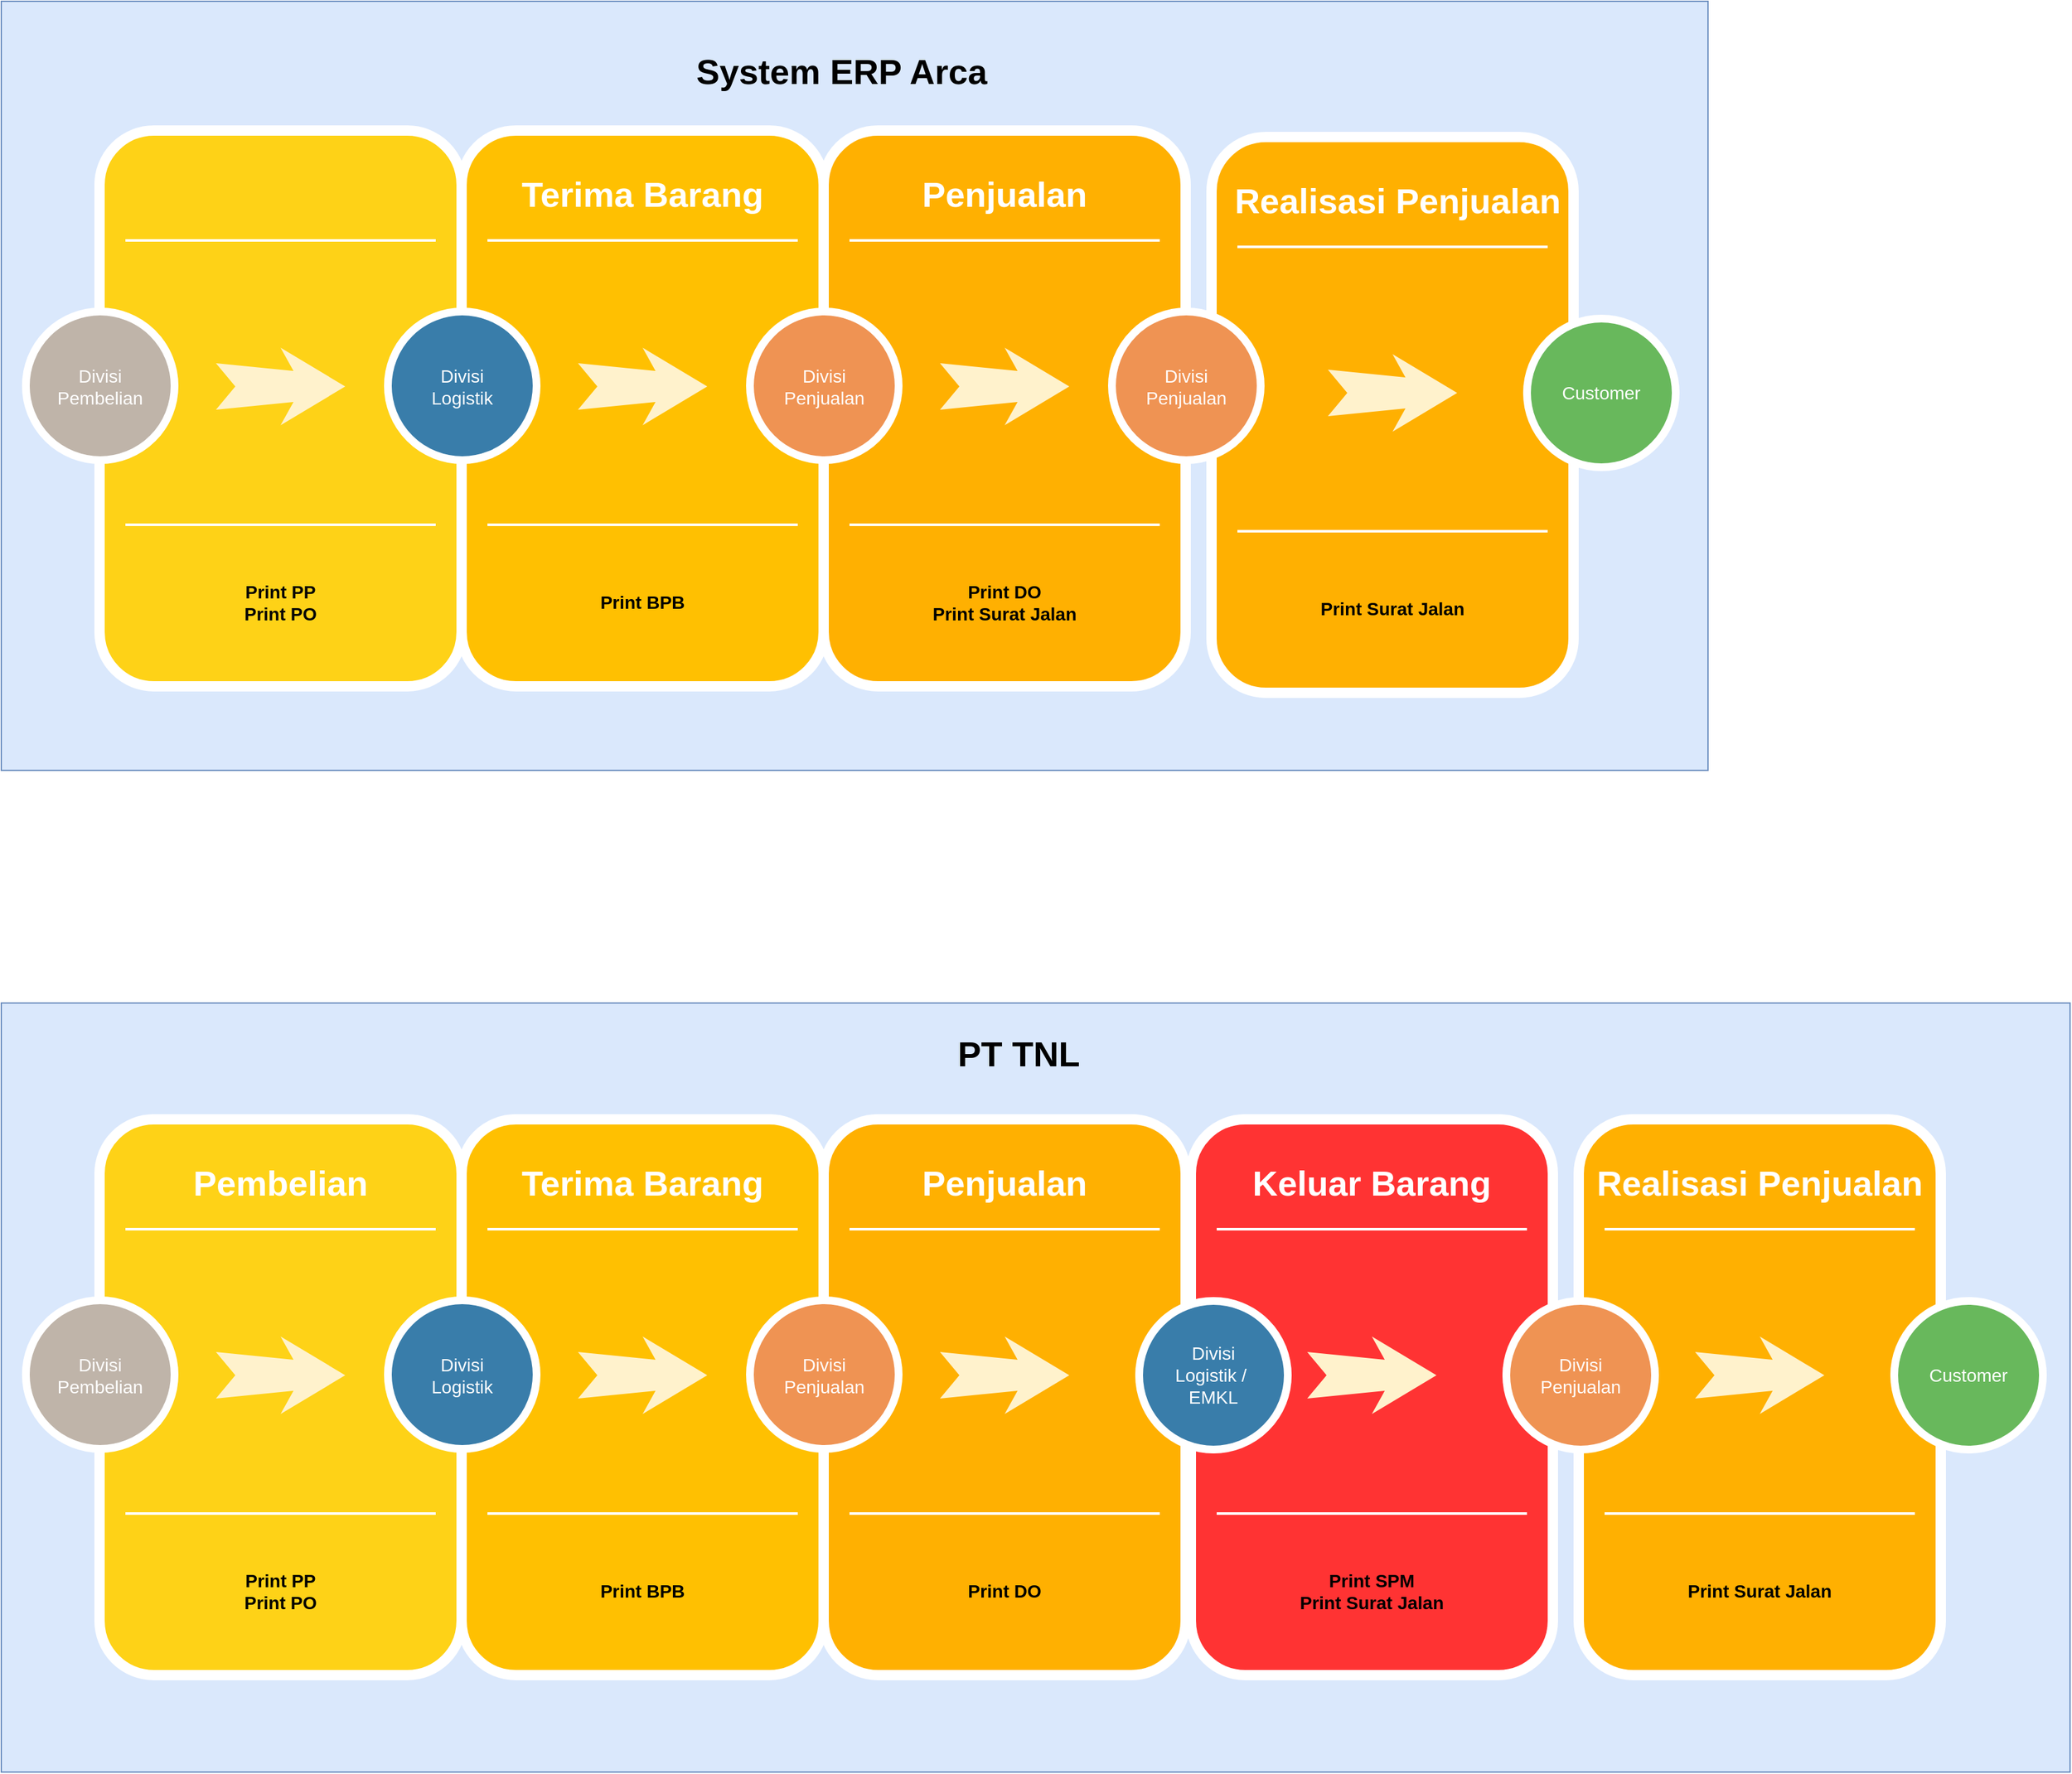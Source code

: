<mxfile version="21.0.6" type="github">
  <diagram name="Flow TNL" id="12e1b939-464a-85fe-373e-61e167be1490">
    <mxGraphModel dx="1857" dy="990" grid="1" gridSize="10" guides="1" tooltips="1" connect="1" arrows="1" fold="1" page="1" pageScale="1.5" pageWidth="1169" pageHeight="826" background="none" math="0" shadow="0">
      <root>
        <mxCell id="0" />
        <mxCell id="1" parent="0" />
        <mxCell id="8H5z0bGd2YHfDFZXJcyK-37" value="" style="text;html=1;strokeColor=#6c8ebf;fillColor=#dae8fc;align=center;verticalAlign=middle;whiteSpace=wrap;rounded=0;shadow=0;fontSize=27;fontStyle=1" vertex="1" parent="1">
          <mxGeometry x="240" y="1080" width="1600" height="595" as="geometry" />
        </mxCell>
        <mxCell id="8H5z0bGd2YHfDFZXJcyK-36" value="" style="text;html=1;strokeColor=#6c8ebf;fillColor=#dae8fc;align=center;verticalAlign=middle;whiteSpace=wrap;rounded=0;shadow=0;fontSize=27;fontStyle=1" vertex="1" parent="1">
          <mxGeometry x="240" y="305" width="1320" height="595" as="geometry" />
        </mxCell>
        <mxCell id="60da8b9f42644d3a-2" value="" style="whiteSpace=wrap;html=1;rounded=1;shadow=0;strokeWidth=8;fontSize=20;align=center;fillColor=#FED217;strokeColor=#FFFFFF;" parent="1" vertex="1">
          <mxGeometry x="316" y="405" width="280" height="430" as="geometry" />
        </mxCell>
        <mxCell id="60da8b9f42644d3a-3" value="&lt;font color=&quot;#000000&quot;&gt;System ERP Arca&lt;/font&gt;" style="text;html=1;strokeColor=none;fillColor=none;align=center;verticalAlign=middle;whiteSpace=wrap;rounded=0;shadow=0;fontSize=27;fontColor=#FFFFFF;fontStyle=1" parent="1" vertex="1">
          <mxGeometry x="750" y="330" width="280" height="60" as="geometry" />
        </mxCell>
        <mxCell id="60da8b9f42644d3a-4" value="Print PP&lt;br&gt;Print PO" style="text;html=1;strokeColor=none;fillColor=none;align=center;verticalAlign=middle;whiteSpace=wrap;rounded=0;shadow=0;fontSize=14;fontColor=#050505;fontStyle=1" parent="1" vertex="1">
          <mxGeometry x="316" y="725" width="280" height="90" as="geometry" />
        </mxCell>
        <mxCell id="60da8b9f42644d3a-6" value="" style="line;strokeWidth=2;html=1;rounded=0;shadow=0;fontSize=27;align=center;fillColor=none;strokeColor=#FFFFFF;" parent="1" vertex="1">
          <mxGeometry x="336" y="485" width="240" height="10" as="geometry" />
        </mxCell>
        <mxCell id="60da8b9f42644d3a-7" value="" style="line;strokeWidth=2;html=1;rounded=0;shadow=0;fontSize=27;align=center;fillColor=none;strokeColor=#FFFFFF;" parent="1" vertex="1">
          <mxGeometry x="336" y="705" width="240" height="10" as="geometry" />
        </mxCell>
        <mxCell id="60da8b9f42644d3a-8" value="Divisi&lt;br&gt;Pembelian" style="ellipse;whiteSpace=wrap;html=1;rounded=0;shadow=0;strokeWidth=6;fontSize=14;align=center;fillColor=#BFB4A9;strokeColor=#FFFFFF;fontColor=#FFFFFF;" parent="1" vertex="1">
          <mxGeometry x="259" y="545" width="115" height="115" as="geometry" />
        </mxCell>
        <mxCell id="60da8b9f42644d3a-9" value="" style="html=1;shadow=0;dashed=0;align=center;verticalAlign=middle;shape=mxgraph.arrows2.stylisedArrow;dy=0.6;dx=40;notch=15;feather=0.4;rounded=0;strokeWidth=1;fontSize=27;strokeColor=none;fillColor=#fff2cc;" parent="1" vertex="1">
          <mxGeometry x="406" y="573" width="100" height="60" as="geometry" />
        </mxCell>
        <mxCell id="60da8b9f42644d3a-17" value="" style="whiteSpace=wrap;html=1;rounded=1;shadow=0;strokeWidth=8;fontSize=20;align=center;fillColor=#FFC001;strokeColor=#FFFFFF;" parent="1" vertex="1">
          <mxGeometry x="596" y="405" width="280" height="430" as="geometry" />
        </mxCell>
        <mxCell id="60da8b9f42644d3a-18" value="Terima Barang" style="text;html=1;strokeColor=none;fillColor=none;align=center;verticalAlign=middle;whiteSpace=wrap;rounded=0;shadow=0;fontSize=27;fontColor=#FFFFFF;fontStyle=1" parent="1" vertex="1">
          <mxGeometry x="596" y="425" width="280" height="60" as="geometry" />
        </mxCell>
        <mxCell id="60da8b9f42644d3a-19" value="Print BPB" style="text;html=1;strokeColor=none;fillColor=none;align=center;verticalAlign=middle;whiteSpace=wrap;rounded=0;shadow=0;fontSize=14;fontColor=#000000;fontStyle=1" parent="1" vertex="1">
          <mxGeometry x="596" y="725" width="280" height="90" as="geometry" />
        </mxCell>
        <mxCell id="60da8b9f42644d3a-20" value="" style="line;strokeWidth=2;html=1;rounded=0;shadow=0;fontSize=27;align=center;fillColor=none;strokeColor=#FFFFFF;" parent="1" vertex="1">
          <mxGeometry x="616" y="485" width="240" height="10" as="geometry" />
        </mxCell>
        <mxCell id="60da8b9f42644d3a-21" value="" style="line;strokeWidth=2;html=1;rounded=0;shadow=0;fontSize=27;align=center;fillColor=none;strokeColor=#FFFFFF;" parent="1" vertex="1">
          <mxGeometry x="616" y="705" width="240" height="10" as="geometry" />
        </mxCell>
        <mxCell id="60da8b9f42644d3a-22" value="Divisi&lt;br&gt;Logistik" style="ellipse;whiteSpace=wrap;html=1;rounded=0;shadow=0;strokeWidth=6;fontSize=14;align=center;fillColor=#397DAA;strokeColor=#FFFFFF;fontColor=#FFFFFF;" parent="1" vertex="1">
          <mxGeometry x="539" y="545" width="115" height="115" as="geometry" />
        </mxCell>
        <mxCell id="60da8b9f42644d3a-23" value="" style="html=1;shadow=0;dashed=0;align=center;verticalAlign=middle;shape=mxgraph.arrows2.stylisedArrow;dy=0.6;dx=40;notch=15;feather=0.4;rounded=0;strokeWidth=1;fontSize=27;strokeColor=none;fillColor=#fff2cc;" parent="1" vertex="1">
          <mxGeometry x="686" y="573" width="100" height="60" as="geometry" />
        </mxCell>
        <mxCell id="60da8b9f42644d3a-24" value="" style="whiteSpace=wrap;html=1;rounded=1;shadow=0;strokeWidth=8;fontSize=20;align=center;fillColor=#FFB001;strokeColor=#FFFFFF;" parent="1" vertex="1">
          <mxGeometry x="876" y="405" width="280" height="430" as="geometry" />
        </mxCell>
        <mxCell id="60da8b9f42644d3a-25" value="Penjualan" style="text;html=1;strokeColor=none;fillColor=none;align=center;verticalAlign=middle;whiteSpace=wrap;rounded=0;shadow=0;fontSize=27;fontColor=#FFFFFF;fontStyle=1" parent="1" vertex="1">
          <mxGeometry x="876" y="425" width="280" height="60" as="geometry" />
        </mxCell>
        <mxCell id="60da8b9f42644d3a-26" value="Print DO&lt;br&gt;Print Surat Jalan" style="text;html=1;strokeColor=none;fillColor=none;align=center;verticalAlign=middle;whiteSpace=wrap;rounded=0;shadow=0;fontSize=14;fontColor=#000000;fontStyle=1" parent="1" vertex="1">
          <mxGeometry x="876" y="725" width="280" height="90" as="geometry" />
        </mxCell>
        <mxCell id="60da8b9f42644d3a-27" value="" style="line;strokeWidth=2;html=1;rounded=0;shadow=0;fontSize=27;align=center;fillColor=none;strokeColor=#FFFFFF;" parent="1" vertex="1">
          <mxGeometry x="896" y="485" width="240" height="10" as="geometry" />
        </mxCell>
        <mxCell id="60da8b9f42644d3a-28" value="" style="line;strokeWidth=2;html=1;rounded=0;shadow=0;fontSize=27;align=center;fillColor=none;strokeColor=#FFFFFF;" parent="1" vertex="1">
          <mxGeometry x="896" y="705" width="240" height="10" as="geometry" />
        </mxCell>
        <mxCell id="60da8b9f42644d3a-29" value="Divisi&lt;br&gt;Penjualan" style="ellipse;whiteSpace=wrap;html=1;rounded=0;shadow=0;strokeWidth=6;fontSize=14;align=center;fillColor=#EF9353;strokeColor=#FFFFFF;fontColor=#FFFFFF;" parent="1" vertex="1">
          <mxGeometry x="819" y="545" width="115" height="115" as="geometry" />
        </mxCell>
        <mxCell id="60da8b9f42644d3a-30" value="" style="html=1;shadow=0;dashed=0;align=center;verticalAlign=middle;shape=mxgraph.arrows2.stylisedArrow;dy=0.6;dx=40;notch=15;feather=0.4;rounded=0;strokeWidth=1;fontSize=27;strokeColor=none;fillColor=#fff2cc;" parent="1" vertex="1">
          <mxGeometry x="966" y="573" width="100" height="60" as="geometry" />
        </mxCell>
        <mxCell id="60da8b9f42644d3a-34" value="" style="line;strokeWidth=2;html=1;rounded=0;shadow=0;fontSize=27;align=center;fillColor=none;strokeColor=#FFFFFF;" parent="1" vertex="1">
          <mxGeometry x="1176" y="485" width="240" height="10" as="geometry" />
        </mxCell>
        <mxCell id="60da8b9f42644d3a-35" value="" style="line;strokeWidth=2;html=1;rounded=0;shadow=0;fontSize=27;align=center;fillColor=none;strokeColor=#FFFFFF;" parent="1" vertex="1">
          <mxGeometry x="1176" y="705" width="240" height="10" as="geometry" />
        </mxCell>
        <mxCell id="8H5z0bGd2YHfDFZXJcyK-1" value="" style="whiteSpace=wrap;html=1;rounded=1;shadow=0;strokeWidth=8;fontSize=20;align=center;fillColor=#FED217;strokeColor=#FFFFFF;" vertex="1" parent="1">
          <mxGeometry x="316" y="1170" width="280" height="430" as="geometry" />
        </mxCell>
        <mxCell id="8H5z0bGd2YHfDFZXJcyK-2" value="Pembelian" style="text;html=1;strokeColor=none;fillColor=none;align=center;verticalAlign=middle;whiteSpace=wrap;rounded=0;shadow=0;fontSize=27;fontColor=#FFFFFF;fontStyle=1" vertex="1" parent="1">
          <mxGeometry x="316" y="1190" width="280" height="60" as="geometry" />
        </mxCell>
        <mxCell id="8H5z0bGd2YHfDFZXJcyK-3" value="Print PP&lt;br style=&quot;border-color: var(--border-color);&quot;&gt;Print PO" style="text;html=1;strokeColor=none;fillColor=none;align=center;verticalAlign=middle;whiteSpace=wrap;rounded=0;shadow=0;fontSize=14;fontColor=#000000;fontStyle=1" vertex="1" parent="1">
          <mxGeometry x="316" y="1490" width="280" height="90" as="geometry" />
        </mxCell>
        <mxCell id="8H5z0bGd2YHfDFZXJcyK-4" value="" style="line;strokeWidth=2;html=1;rounded=0;shadow=0;fontSize=27;align=center;fillColor=none;strokeColor=#FFFFFF;" vertex="1" parent="1">
          <mxGeometry x="336" y="1250" width="240" height="10" as="geometry" />
        </mxCell>
        <mxCell id="8H5z0bGd2YHfDFZXJcyK-5" value="" style="line;strokeWidth=2;html=1;rounded=0;shadow=0;fontSize=27;align=center;fillColor=none;strokeColor=#FFFFFF;" vertex="1" parent="1">
          <mxGeometry x="336" y="1470" width="240" height="10" as="geometry" />
        </mxCell>
        <mxCell id="8H5z0bGd2YHfDFZXJcyK-6" value="Divisi&lt;br style=&quot;border-color: var(--border-color);&quot;&gt;Pembelian" style="ellipse;whiteSpace=wrap;html=1;rounded=0;shadow=0;strokeWidth=6;fontSize=14;align=center;fillColor=#BFB4A9;strokeColor=#FFFFFF;fontColor=#FFFFFF;" vertex="1" parent="1">
          <mxGeometry x="259" y="1310" width="115" height="115" as="geometry" />
        </mxCell>
        <mxCell id="8H5z0bGd2YHfDFZXJcyK-7" value="" style="html=1;shadow=0;dashed=0;align=center;verticalAlign=middle;shape=mxgraph.arrows2.stylisedArrow;dy=0.6;dx=40;notch=15;feather=0.4;rounded=0;strokeWidth=1;fontSize=27;strokeColor=none;fillColor=#fff2cc;" vertex="1" parent="1">
          <mxGeometry x="406" y="1338" width="100" height="60" as="geometry" />
        </mxCell>
        <mxCell id="8H5z0bGd2YHfDFZXJcyK-8" value="" style="whiteSpace=wrap;html=1;rounded=1;shadow=0;strokeWidth=8;fontSize=20;align=center;fillColor=#FFC001;strokeColor=#FFFFFF;" vertex="1" parent="1">
          <mxGeometry x="596" y="1170" width="280" height="430" as="geometry" />
        </mxCell>
        <mxCell id="8H5z0bGd2YHfDFZXJcyK-9" value="Terima Barang" style="text;html=1;strokeColor=none;fillColor=none;align=center;verticalAlign=middle;whiteSpace=wrap;rounded=0;shadow=0;fontSize=27;fontColor=#FFFFFF;fontStyle=1" vertex="1" parent="1">
          <mxGeometry x="596" y="1190" width="280" height="60" as="geometry" />
        </mxCell>
        <mxCell id="8H5z0bGd2YHfDFZXJcyK-10" value="Print BPB" style="text;html=1;strokeColor=none;fillColor=none;align=center;verticalAlign=middle;whiteSpace=wrap;rounded=0;shadow=0;fontSize=14;fontColor=#000000;fontStyle=1" vertex="1" parent="1">
          <mxGeometry x="596" y="1490" width="280" height="90" as="geometry" />
        </mxCell>
        <mxCell id="8H5z0bGd2YHfDFZXJcyK-11" value="" style="line;strokeWidth=2;html=1;rounded=0;shadow=0;fontSize=27;align=center;fillColor=none;strokeColor=#FFFFFF;" vertex="1" parent="1">
          <mxGeometry x="616" y="1250" width="240" height="10" as="geometry" />
        </mxCell>
        <mxCell id="8H5z0bGd2YHfDFZXJcyK-12" value="" style="line;strokeWidth=2;html=1;rounded=0;shadow=0;fontSize=27;align=center;fillColor=none;strokeColor=#FFFFFF;" vertex="1" parent="1">
          <mxGeometry x="616" y="1470" width="240" height="10" as="geometry" />
        </mxCell>
        <mxCell id="8H5z0bGd2YHfDFZXJcyK-13" value="Divisi&lt;br style=&quot;border-color: var(--border-color);&quot;&gt;Logistik" style="ellipse;whiteSpace=wrap;html=1;rounded=0;shadow=0;strokeWidth=6;fontSize=14;align=center;fillColor=#397DAA;strokeColor=#FFFFFF;fontColor=#FFFFFF;" vertex="1" parent="1">
          <mxGeometry x="539" y="1310" width="115" height="115" as="geometry" />
        </mxCell>
        <mxCell id="8H5z0bGd2YHfDFZXJcyK-14" value="" style="html=1;shadow=0;dashed=0;align=center;verticalAlign=middle;shape=mxgraph.arrows2.stylisedArrow;dy=0.6;dx=40;notch=15;feather=0.4;rounded=0;strokeWidth=1;fontSize=27;strokeColor=none;fillColor=#fff2cc;" vertex="1" parent="1">
          <mxGeometry x="686" y="1338" width="100" height="60" as="geometry" />
        </mxCell>
        <mxCell id="8H5z0bGd2YHfDFZXJcyK-15" value="" style="whiteSpace=wrap;html=1;rounded=1;shadow=0;strokeWidth=8;fontSize=20;align=center;fillColor=#FFB001;strokeColor=#FFFFFF;" vertex="1" parent="1">
          <mxGeometry x="876" y="1170" width="280" height="430" as="geometry" />
        </mxCell>
        <mxCell id="8H5z0bGd2YHfDFZXJcyK-16" value="Penjualan" style="text;html=1;strokeColor=none;fillColor=none;align=center;verticalAlign=middle;whiteSpace=wrap;rounded=0;shadow=0;fontSize=27;fontColor=#FFFFFF;fontStyle=1" vertex="1" parent="1">
          <mxGeometry x="876" y="1190" width="280" height="60" as="geometry" />
        </mxCell>
        <mxCell id="8H5z0bGd2YHfDFZXJcyK-17" value="Print DO" style="text;html=1;strokeColor=none;fillColor=none;align=center;verticalAlign=middle;whiteSpace=wrap;rounded=0;shadow=0;fontSize=14;fontColor=#000000;fontStyle=1" vertex="1" parent="1">
          <mxGeometry x="876" y="1490" width="280" height="90" as="geometry" />
        </mxCell>
        <mxCell id="8H5z0bGd2YHfDFZXJcyK-18" value="" style="line;strokeWidth=2;html=1;rounded=0;shadow=0;fontSize=27;align=center;fillColor=none;strokeColor=#FFFFFF;" vertex="1" parent="1">
          <mxGeometry x="896" y="1250" width="240" height="10" as="geometry" />
        </mxCell>
        <mxCell id="8H5z0bGd2YHfDFZXJcyK-19" value="" style="line;strokeWidth=2;html=1;rounded=0;shadow=0;fontSize=27;align=center;fillColor=none;strokeColor=#FFFFFF;" vertex="1" parent="1">
          <mxGeometry x="896" y="1470" width="240" height="10" as="geometry" />
        </mxCell>
        <mxCell id="8H5z0bGd2YHfDFZXJcyK-20" value="Divisi&lt;br style=&quot;border-color: var(--border-color);&quot;&gt;Penjualan" style="ellipse;whiteSpace=wrap;html=1;rounded=0;shadow=0;strokeWidth=6;fontSize=14;align=center;fillColor=#EF9353;strokeColor=#FFFFFF;fontColor=#FFFFFF;" vertex="1" parent="1">
          <mxGeometry x="819" y="1310" width="115" height="115" as="geometry" />
        </mxCell>
        <mxCell id="8H5z0bGd2YHfDFZXJcyK-21" value="" style="html=1;shadow=0;dashed=0;align=center;verticalAlign=middle;shape=mxgraph.arrows2.stylisedArrow;dy=0.6;dx=40;notch=15;feather=0.4;rounded=0;strokeWidth=1;fontSize=27;strokeColor=none;fillColor=#fff2cc;" vertex="1" parent="1">
          <mxGeometry x="966" y="1338" width="100" height="60" as="geometry" />
        </mxCell>
        <mxCell id="8H5z0bGd2YHfDFZXJcyK-29" value="" style="whiteSpace=wrap;html=1;rounded=1;shadow=0;strokeWidth=8;fontSize=20;align=center;fillColor=#FF3333;strokeColor=#FFFFFF;" vertex="1" parent="1">
          <mxGeometry x="1160" y="1170" width="280" height="430" as="geometry" />
        </mxCell>
        <mxCell id="8H5z0bGd2YHfDFZXJcyK-30" value="Keluar Barang" style="text;html=1;strokeColor=none;fillColor=none;align=center;verticalAlign=middle;whiteSpace=wrap;rounded=0;shadow=0;fontSize=27;fontColor=#FFFFFF;fontStyle=1" vertex="1" parent="1">
          <mxGeometry x="1160" y="1190" width="280" height="60" as="geometry" />
        </mxCell>
        <mxCell id="8H5z0bGd2YHfDFZXJcyK-31" value="Print&amp;nbsp;SPM&lt;br&gt;Print Surat Jalan" style="text;html=1;strokeColor=none;fillColor=none;align=center;verticalAlign=middle;whiteSpace=wrap;rounded=0;shadow=0;fontSize=14;fontColor=#000000;fontStyle=1" vertex="1" parent="1">
          <mxGeometry x="1160" y="1490" width="280" height="90" as="geometry" />
        </mxCell>
        <mxCell id="8H5z0bGd2YHfDFZXJcyK-32" value="" style="line;strokeWidth=2;html=1;rounded=0;shadow=0;fontSize=27;align=center;fillColor=none;strokeColor=#FFFFFF;" vertex="1" parent="1">
          <mxGeometry x="1180" y="1250" width="240" height="10" as="geometry" />
        </mxCell>
        <mxCell id="8H5z0bGd2YHfDFZXJcyK-33" value="" style="line;strokeWidth=2;html=1;rounded=0;shadow=0;fontSize=27;align=center;fillColor=none;strokeColor=#FFFFFF;" vertex="1" parent="1">
          <mxGeometry x="1180" y="1470" width="240" height="10" as="geometry" />
        </mxCell>
        <mxCell id="8H5z0bGd2YHfDFZXJcyK-34" value="" style="html=1;shadow=0;dashed=0;align=center;verticalAlign=middle;shape=mxgraph.arrows2.stylisedArrow;dy=0.6;dx=40;notch=15;feather=0.4;rounded=0;strokeWidth=1;fontSize=27;strokeColor=none;fillColor=#fff2cc;" vertex="1" parent="1">
          <mxGeometry x="1250" y="1338" width="100" height="60" as="geometry" />
        </mxCell>
        <mxCell id="8H5z0bGd2YHfDFZXJcyK-24" value="Divisi &lt;br&gt;Logistik /&amp;nbsp;&lt;br&gt;EMKL" style="ellipse;whiteSpace=wrap;html=1;rounded=0;shadow=0;strokeWidth=6;fontSize=14;align=center;fillColor=#397DAA;strokeColor=#FFFFFF;fontColor=#FFFFFF;" vertex="1" parent="1">
          <mxGeometry x="1120" y="1310.5" width="115" height="115" as="geometry" />
        </mxCell>
        <mxCell id="8H5z0bGd2YHfDFZXJcyK-49" value="Keluar Barang" style="text;html=1;strokeColor=none;fillColor=none;align=center;verticalAlign=middle;whiteSpace=wrap;rounded=0;shadow=0;fontSize=27;fontColor=#FFFFFF;fontStyle=1" vertex="1" parent="1">
          <mxGeometry x="1460" y="1190" width="280" height="60" as="geometry" />
        </mxCell>
        <mxCell id="8H5z0bGd2YHfDFZXJcyK-50" value="" style="whiteSpace=wrap;html=1;rounded=1;shadow=0;strokeWidth=8;fontSize=20;align=center;fillColor=#FFB001;strokeColor=#FFFFFF;" vertex="1" parent="1">
          <mxGeometry x="1460" y="1170" width="280" height="430" as="geometry" />
        </mxCell>
        <mxCell id="8H5z0bGd2YHfDFZXJcyK-51" value="" style="html=1;shadow=0;dashed=0;align=center;verticalAlign=middle;shape=mxgraph.arrows2.stylisedArrow;dy=0.6;dx=40;notch=15;feather=0.4;rounded=0;strokeWidth=1;fontSize=27;strokeColor=none;fillColor=#fff2cc;" vertex="1" parent="1">
          <mxGeometry x="1550" y="1338" width="100" height="60" as="geometry" />
        </mxCell>
        <mxCell id="8H5z0bGd2YHfDFZXJcyK-52" value="Customer" style="ellipse;whiteSpace=wrap;html=1;rounded=0;shadow=0;strokeWidth=6;fontSize=14;align=center;fillColor=#68B85C;strokeColor=#FFFFFF;fontColor=#FFFFFF;" vertex="1" parent="1">
          <mxGeometry x="1704" y="1310.5" width="115" height="115" as="geometry" />
        </mxCell>
        <mxCell id="8H5z0bGd2YHfDFZXJcyK-53" value="Print Surat Jalan" style="text;html=1;strokeColor=none;fillColor=none;align=center;verticalAlign=middle;whiteSpace=wrap;rounded=0;shadow=0;fontSize=14;fontColor=#000000;fontStyle=1" vertex="1" parent="1">
          <mxGeometry x="1460" y="1490" width="280" height="90" as="geometry" />
        </mxCell>
        <mxCell id="8H5z0bGd2YHfDFZXJcyK-35" value="Divisi&lt;br style=&quot;border-color: var(--border-color);&quot;&gt;Penjualan" style="ellipse;whiteSpace=wrap;html=1;rounded=0;shadow=0;strokeWidth=6;fontSize=14;align=center;fillColor=#EF9353;strokeColor=#FFFFFF;fontColor=#FFFFFF;" vertex="1" parent="1">
          <mxGeometry x="1404" y="1310.5" width="115" height="115" as="geometry" />
        </mxCell>
        <mxCell id="8H5z0bGd2YHfDFZXJcyK-54" value="Realisasi Penjualan" style="text;html=1;strokeColor=none;fillColor=none;align=center;verticalAlign=middle;whiteSpace=wrap;rounded=0;shadow=0;fontSize=27;fontColor=#FFFFFF;fontStyle=1" vertex="1" parent="1">
          <mxGeometry x="1460" y="1190" width="280" height="60" as="geometry" />
        </mxCell>
        <mxCell id="8H5z0bGd2YHfDFZXJcyK-55" value="" style="line;strokeWidth=2;html=1;rounded=0;shadow=0;fontSize=27;align=center;fillColor=none;strokeColor=#FFFFFF;" vertex="1" parent="1">
          <mxGeometry x="1480" y="1470" width="240" height="10" as="geometry" />
        </mxCell>
        <mxCell id="8H5z0bGd2YHfDFZXJcyK-56" value="" style="line;strokeWidth=2;html=1;rounded=0;shadow=0;fontSize=27;align=center;fillColor=none;strokeColor=#FFFFFF;" vertex="1" parent="1">
          <mxGeometry x="1480" y="1250" width="240" height="10" as="geometry" />
        </mxCell>
        <mxCell id="8H5z0bGd2YHfDFZXJcyK-59" value="&lt;font color=&quot;#000000&quot;&gt;PT TNL&lt;/font&gt;" style="text;html=1;strokeColor=none;fillColor=none;align=center;verticalAlign=middle;whiteSpace=wrap;rounded=0;shadow=0;fontSize=27;fontColor=#FFFFFF;fontStyle=1" vertex="1" parent="1">
          <mxGeometry x="887" y="1090" width="280" height="60" as="geometry" />
        </mxCell>
        <mxCell id="8H5z0bGd2YHfDFZXJcyK-60" value="Realisasi Penjualan" style="text;html=1;strokeColor=none;fillColor=none;align=center;verticalAlign=middle;whiteSpace=wrap;rounded=0;shadow=0;fontSize=27;fontColor=#FFFFFF;fontStyle=1" vertex="1" parent="1">
          <mxGeometry x="1176" y="430" width="280" height="60" as="geometry" />
        </mxCell>
        <mxCell id="8H5z0bGd2YHfDFZXJcyK-61" value="" style="whiteSpace=wrap;html=1;rounded=1;shadow=0;strokeWidth=8;fontSize=20;align=center;fillColor=#FFB001;strokeColor=#FFFFFF;" vertex="1" parent="1">
          <mxGeometry x="1176" y="410" width="280" height="430" as="geometry" />
        </mxCell>
        <mxCell id="8H5z0bGd2YHfDFZXJcyK-62" value="" style="html=1;shadow=0;dashed=0;align=center;verticalAlign=middle;shape=mxgraph.arrows2.stylisedArrow;dy=0.6;dx=40;notch=15;feather=0.4;rounded=0;strokeWidth=1;fontSize=27;strokeColor=none;fillColor=#fff2cc;" vertex="1" parent="1">
          <mxGeometry x="1266" y="578" width="100" height="60" as="geometry" />
        </mxCell>
        <mxCell id="8H5z0bGd2YHfDFZXJcyK-63" value="Customer" style="ellipse;whiteSpace=wrap;html=1;rounded=0;shadow=0;strokeWidth=6;fontSize=14;align=center;fillColor=#68B85C;strokeColor=#FFFFFF;fontColor=#FFFFFF;" vertex="1" parent="1">
          <mxGeometry x="1420" y="550.5" width="115" height="115" as="geometry" />
        </mxCell>
        <mxCell id="8H5z0bGd2YHfDFZXJcyK-64" value="Print Surat Jalan" style="text;html=1;strokeColor=none;fillColor=none;align=center;verticalAlign=middle;whiteSpace=wrap;rounded=0;shadow=0;fontSize=14;fontColor=#000000;fontStyle=1" vertex="1" parent="1">
          <mxGeometry x="1176" y="730" width="280" height="90" as="geometry" />
        </mxCell>
        <mxCell id="8H5z0bGd2YHfDFZXJcyK-65" value="" style="line;strokeWidth=2;html=1;rounded=0;shadow=0;fontSize=27;align=center;fillColor=none;strokeColor=#FFFFFF;" vertex="1" parent="1">
          <mxGeometry x="1196" y="710" width="240" height="10" as="geometry" />
        </mxCell>
        <mxCell id="8H5z0bGd2YHfDFZXJcyK-66" value="" style="line;strokeWidth=2;html=1;rounded=0;shadow=0;fontSize=27;align=center;fillColor=none;strokeColor=#FFFFFF;" vertex="1" parent="1">
          <mxGeometry x="1196" y="490" width="240" height="10" as="geometry" />
        </mxCell>
        <mxCell id="60da8b9f42644d3a-36" value="Divisi&lt;br style=&quot;border-color: var(--border-color);&quot;&gt;Penjualan" style="ellipse;whiteSpace=wrap;html=1;rounded=0;shadow=0;strokeWidth=6;fontSize=14;align=center;fillColor=#EF9353;strokeColor=#FFFFFF;fontColor=#FFFFFF;" parent="1" vertex="1">
          <mxGeometry x="1099" y="545" width="115" height="115" as="geometry" />
        </mxCell>
        <mxCell id="8H5z0bGd2YHfDFZXJcyK-67" value="Realisasi Penjualan" style="text;html=1;strokeColor=none;fillColor=none;align=center;verticalAlign=middle;whiteSpace=wrap;rounded=0;shadow=0;fontSize=27;fontColor=#FFFFFF;fontStyle=1" vertex="1" parent="1">
          <mxGeometry x="1180" y="430" width="280" height="60" as="geometry" />
        </mxCell>
      </root>
    </mxGraphModel>
  </diagram>
</mxfile>
